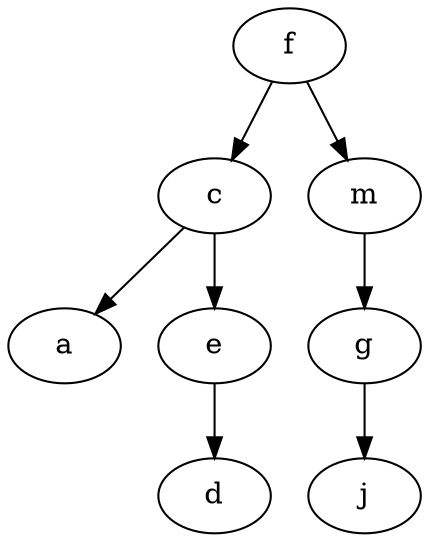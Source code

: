 strict digraph G {
rankdir=TB;
f0 [label=f];
c0 [label=c];
f0 -> c0;
a0 [label=a];
c0 -> a0;
e0 [label=e];
c0 -> e0;
d0 [label=d];
e0 -> d0;
m0 [label=m];
f0 -> m0;
g0 [label=g];
m0 -> g0;
j0 [label=j];
g0 -> j0;
}
